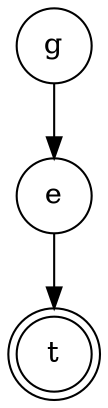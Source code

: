 digraph {   
    node [shape = doublecircle, color = black] t ;
    node [shape = circle];
    node [color= black];
    g -> e -> t;	
}